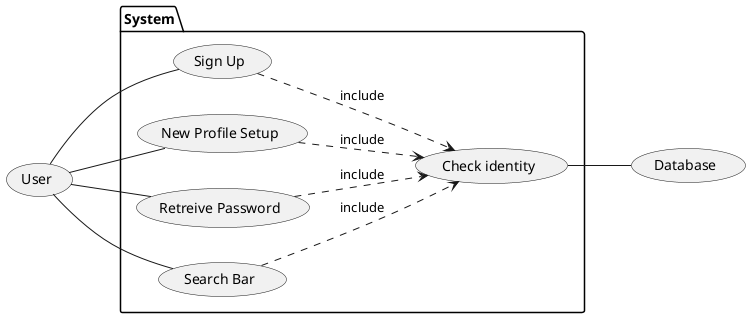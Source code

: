 ' @startuml
' (First usecase)
' (Another usecase) as (UC2)
' usecase UC3
' usecase (Last\nusecase) as UC4
' @enduml

@startuml
left to right direction

Actor (User) as "User"
Actor (Database) as "Database"

package "System" {
  usecase "Sign Up" as UC1
  usecase "New Profile Setup" as UC2
  usecase "Retreive Password" as UC3
  usecase "Search Bar" as UC4
  usecase "Check identity" as UC5
}

User -- UC1
User -- UC2

User -- UC3

User -- UC4

UC1 ..> UC5 : include
UC2 ..> UC5 : include
UC3 ..> UC5 : include
UC4 ..> UC5 : include

UC5 -- Database 


@enduml